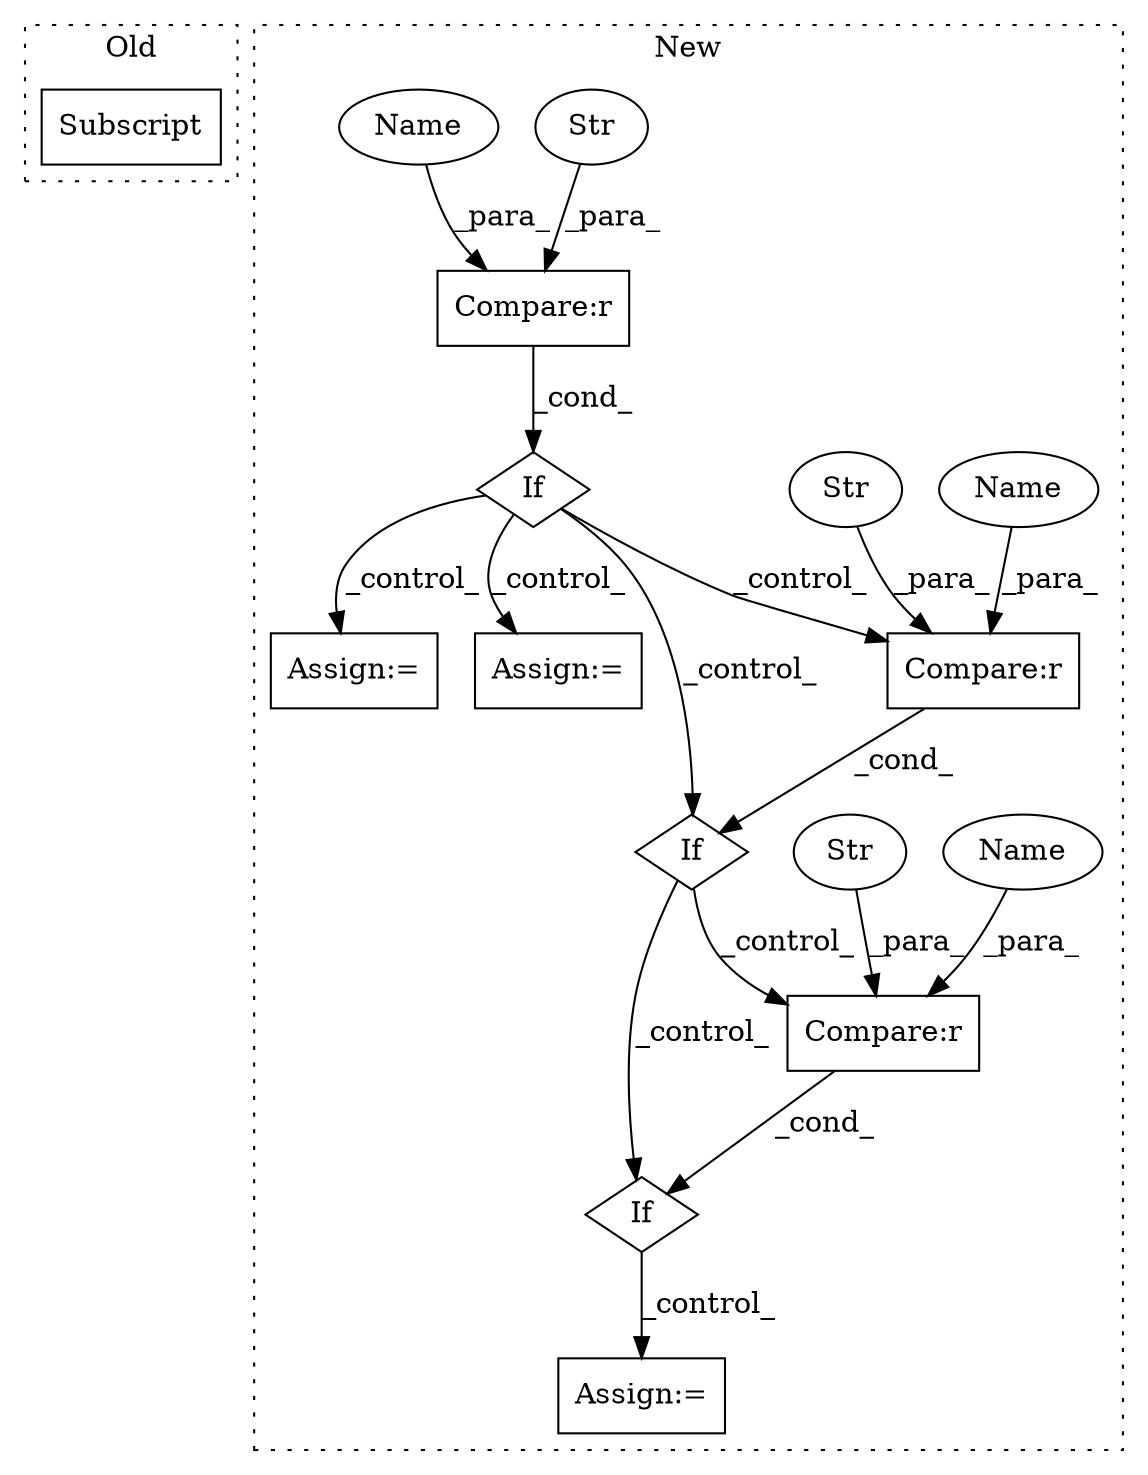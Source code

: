 digraph G {
subgraph cluster0 {
1 [label="Subscript" a="63" s="4968,0" l="13,0" shape="box"];
label = "Old";
style="dotted";
}
subgraph cluster1 {
2 [label="If" a="96" s="3055,3074" l="3,14" shape="diamond"];
3 [label="Assign:=" a="68" s="3154" l="3" shape="box"];
4 [label="Compare:r" a="40" s="3058" l="16" shape="box"];
5 [label="Assign:=" a="68" s="3095" l="3" shape="box"];
6 [label="Assign:=" a="68" s="3498" l="3" shape="box"];
7 [label="Str" a="66" s="3067" l="7" shape="ellipse"];
8 [label="If" a="96" s="3209,3226" l="0,14" shape="diamond"];
9 [label="Compare:r" a="40" s="3209" l="17" shape="box"];
10 [label="Str" a="66" s="3218" l="8" shape="ellipse"];
11 [label="If" a="96" s="3362,3379" l="0,51" shape="diamond"];
12 [label="Compare:r" a="40" s="3362" l="17" shape="box"];
13 [label="Str" a="66" s="3371" l="8" shape="ellipse"];
14 [label="Name" a="87" s="3058" l="5" shape="ellipse"];
15 [label="Name" a="87" s="3209" l="5" shape="ellipse"];
16 [label="Name" a="87" s="3362" l="5" shape="ellipse"];
label = "New";
style="dotted";
}
2 -> 5 [label="_control_"];
2 -> 8 [label="_control_"];
2 -> 3 [label="_control_"];
2 -> 9 [label="_control_"];
4 -> 2 [label="_cond_"];
7 -> 4 [label="_para_"];
8 -> 12 [label="_control_"];
8 -> 11 [label="_control_"];
9 -> 8 [label="_cond_"];
10 -> 9 [label="_para_"];
11 -> 6 [label="_control_"];
12 -> 11 [label="_cond_"];
13 -> 12 [label="_para_"];
14 -> 4 [label="_para_"];
15 -> 9 [label="_para_"];
16 -> 12 [label="_para_"];
}